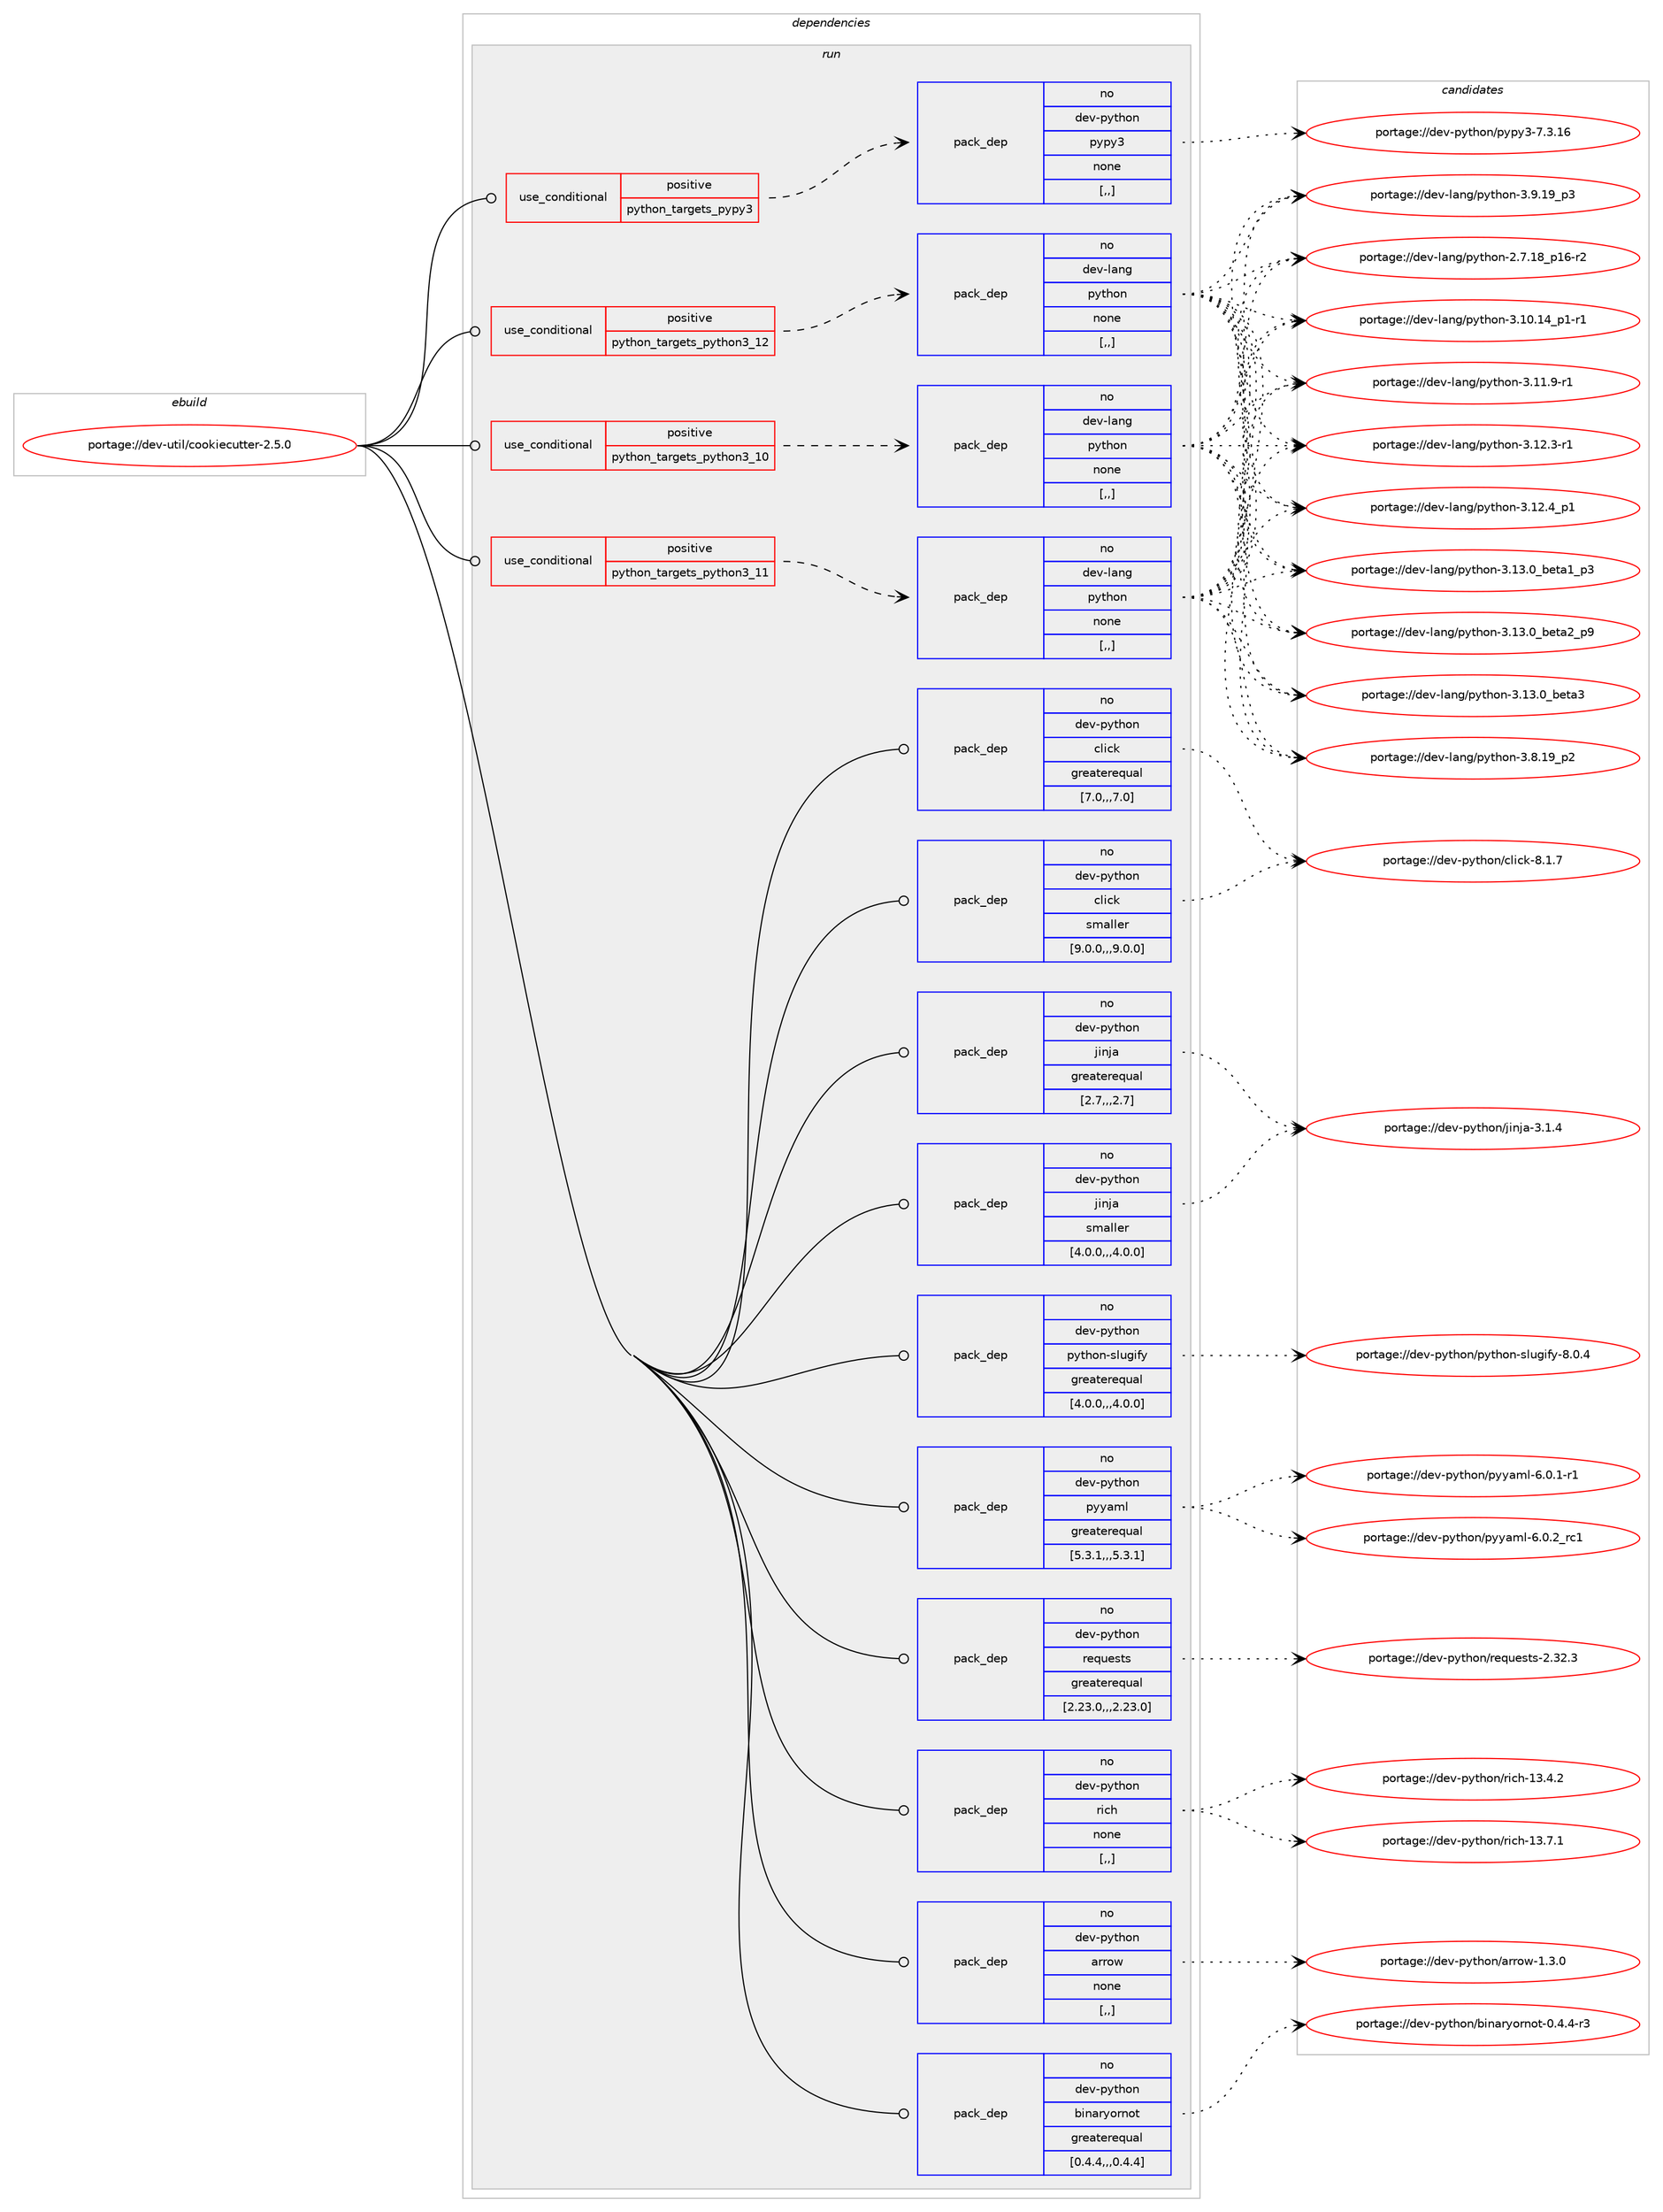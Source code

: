 digraph prolog {

# *************
# Graph options
# *************

newrank=true;
concentrate=true;
compound=true;
graph [rankdir=LR,fontname=Helvetica,fontsize=10,ranksep=1.5];#, ranksep=2.5, nodesep=0.2];
edge  [arrowhead=vee];
node  [fontname=Helvetica,fontsize=10];

# **********
# The ebuild
# **********

subgraph cluster_leftcol {
color=gray;
rank=same;
label=<<i>ebuild</i>>;
id [label="portage://dev-util/cookiecutter-2.5.0", color=red, width=4, href="../dev-util/cookiecutter-2.5.0.svg"];
}

# ****************
# The dependencies
# ****************

subgraph cluster_midcol {
color=gray;
label=<<i>dependencies</i>>;
subgraph cluster_compile {
fillcolor="#eeeeee";
style=filled;
label=<<i>compile</i>>;
}
subgraph cluster_compileandrun {
fillcolor="#eeeeee";
style=filled;
label=<<i>compile and run</i>>;
}
subgraph cluster_run {
fillcolor="#eeeeee";
style=filled;
label=<<i>run</i>>;
subgraph cond58144 {
dependency207869 [label=<<TABLE BORDER="0" CELLBORDER="1" CELLSPACING="0" CELLPADDING="4"><TR><TD ROWSPAN="3" CELLPADDING="10">use_conditional</TD></TR><TR><TD>positive</TD></TR><TR><TD>python_targets_pypy3</TD></TR></TABLE>>, shape=none, color=red];
subgraph pack148339 {
dependency207870 [label=<<TABLE BORDER="0" CELLBORDER="1" CELLSPACING="0" CELLPADDING="4" WIDTH="220"><TR><TD ROWSPAN="6" CELLPADDING="30">pack_dep</TD></TR><TR><TD WIDTH="110">no</TD></TR><TR><TD>dev-python</TD></TR><TR><TD>pypy3</TD></TR><TR><TD>none</TD></TR><TR><TD>[,,]</TD></TR></TABLE>>, shape=none, color=blue];
}
dependency207869:e -> dependency207870:w [weight=20,style="dashed",arrowhead="vee"];
}
id:e -> dependency207869:w [weight=20,style="solid",arrowhead="odot"];
subgraph cond58145 {
dependency207871 [label=<<TABLE BORDER="0" CELLBORDER="1" CELLSPACING="0" CELLPADDING="4"><TR><TD ROWSPAN="3" CELLPADDING="10">use_conditional</TD></TR><TR><TD>positive</TD></TR><TR><TD>python_targets_python3_10</TD></TR></TABLE>>, shape=none, color=red];
subgraph pack148340 {
dependency207872 [label=<<TABLE BORDER="0" CELLBORDER="1" CELLSPACING="0" CELLPADDING="4" WIDTH="220"><TR><TD ROWSPAN="6" CELLPADDING="30">pack_dep</TD></TR><TR><TD WIDTH="110">no</TD></TR><TR><TD>dev-lang</TD></TR><TR><TD>python</TD></TR><TR><TD>none</TD></TR><TR><TD>[,,]</TD></TR></TABLE>>, shape=none, color=blue];
}
dependency207871:e -> dependency207872:w [weight=20,style="dashed",arrowhead="vee"];
}
id:e -> dependency207871:w [weight=20,style="solid",arrowhead="odot"];
subgraph cond58146 {
dependency207873 [label=<<TABLE BORDER="0" CELLBORDER="1" CELLSPACING="0" CELLPADDING="4"><TR><TD ROWSPAN="3" CELLPADDING="10">use_conditional</TD></TR><TR><TD>positive</TD></TR><TR><TD>python_targets_python3_11</TD></TR></TABLE>>, shape=none, color=red];
subgraph pack148341 {
dependency207874 [label=<<TABLE BORDER="0" CELLBORDER="1" CELLSPACING="0" CELLPADDING="4" WIDTH="220"><TR><TD ROWSPAN="6" CELLPADDING="30">pack_dep</TD></TR><TR><TD WIDTH="110">no</TD></TR><TR><TD>dev-lang</TD></TR><TR><TD>python</TD></TR><TR><TD>none</TD></TR><TR><TD>[,,]</TD></TR></TABLE>>, shape=none, color=blue];
}
dependency207873:e -> dependency207874:w [weight=20,style="dashed",arrowhead="vee"];
}
id:e -> dependency207873:w [weight=20,style="solid",arrowhead="odot"];
subgraph cond58147 {
dependency207875 [label=<<TABLE BORDER="0" CELLBORDER="1" CELLSPACING="0" CELLPADDING="4"><TR><TD ROWSPAN="3" CELLPADDING="10">use_conditional</TD></TR><TR><TD>positive</TD></TR><TR><TD>python_targets_python3_12</TD></TR></TABLE>>, shape=none, color=red];
subgraph pack148342 {
dependency207876 [label=<<TABLE BORDER="0" CELLBORDER="1" CELLSPACING="0" CELLPADDING="4" WIDTH="220"><TR><TD ROWSPAN="6" CELLPADDING="30">pack_dep</TD></TR><TR><TD WIDTH="110">no</TD></TR><TR><TD>dev-lang</TD></TR><TR><TD>python</TD></TR><TR><TD>none</TD></TR><TR><TD>[,,]</TD></TR></TABLE>>, shape=none, color=blue];
}
dependency207875:e -> dependency207876:w [weight=20,style="dashed",arrowhead="vee"];
}
id:e -> dependency207875:w [weight=20,style="solid",arrowhead="odot"];
subgraph pack148343 {
dependency207877 [label=<<TABLE BORDER="0" CELLBORDER="1" CELLSPACING="0" CELLPADDING="4" WIDTH="220"><TR><TD ROWSPAN="6" CELLPADDING="30">pack_dep</TD></TR><TR><TD WIDTH="110">no</TD></TR><TR><TD>dev-python</TD></TR><TR><TD>arrow</TD></TR><TR><TD>none</TD></TR><TR><TD>[,,]</TD></TR></TABLE>>, shape=none, color=blue];
}
id:e -> dependency207877:w [weight=20,style="solid",arrowhead="odot"];
subgraph pack148344 {
dependency207878 [label=<<TABLE BORDER="0" CELLBORDER="1" CELLSPACING="0" CELLPADDING="4" WIDTH="220"><TR><TD ROWSPAN="6" CELLPADDING="30">pack_dep</TD></TR><TR><TD WIDTH="110">no</TD></TR><TR><TD>dev-python</TD></TR><TR><TD>binaryornot</TD></TR><TR><TD>greaterequal</TD></TR><TR><TD>[0.4.4,,,0.4.4]</TD></TR></TABLE>>, shape=none, color=blue];
}
id:e -> dependency207878:w [weight=20,style="solid",arrowhead="odot"];
subgraph pack148345 {
dependency207879 [label=<<TABLE BORDER="0" CELLBORDER="1" CELLSPACING="0" CELLPADDING="4" WIDTH="220"><TR><TD ROWSPAN="6" CELLPADDING="30">pack_dep</TD></TR><TR><TD WIDTH="110">no</TD></TR><TR><TD>dev-python</TD></TR><TR><TD>click</TD></TR><TR><TD>greaterequal</TD></TR><TR><TD>[7.0,,,7.0]</TD></TR></TABLE>>, shape=none, color=blue];
}
id:e -> dependency207879:w [weight=20,style="solid",arrowhead="odot"];
subgraph pack148346 {
dependency207880 [label=<<TABLE BORDER="0" CELLBORDER="1" CELLSPACING="0" CELLPADDING="4" WIDTH="220"><TR><TD ROWSPAN="6" CELLPADDING="30">pack_dep</TD></TR><TR><TD WIDTH="110">no</TD></TR><TR><TD>dev-python</TD></TR><TR><TD>click</TD></TR><TR><TD>smaller</TD></TR><TR><TD>[9.0.0,,,9.0.0]</TD></TR></TABLE>>, shape=none, color=blue];
}
id:e -> dependency207880:w [weight=20,style="solid",arrowhead="odot"];
subgraph pack148347 {
dependency207881 [label=<<TABLE BORDER="0" CELLBORDER="1" CELLSPACING="0" CELLPADDING="4" WIDTH="220"><TR><TD ROWSPAN="6" CELLPADDING="30">pack_dep</TD></TR><TR><TD WIDTH="110">no</TD></TR><TR><TD>dev-python</TD></TR><TR><TD>jinja</TD></TR><TR><TD>greaterequal</TD></TR><TR><TD>[2.7,,,2.7]</TD></TR></TABLE>>, shape=none, color=blue];
}
id:e -> dependency207881:w [weight=20,style="solid",arrowhead="odot"];
subgraph pack148348 {
dependency207882 [label=<<TABLE BORDER="0" CELLBORDER="1" CELLSPACING="0" CELLPADDING="4" WIDTH="220"><TR><TD ROWSPAN="6" CELLPADDING="30">pack_dep</TD></TR><TR><TD WIDTH="110">no</TD></TR><TR><TD>dev-python</TD></TR><TR><TD>jinja</TD></TR><TR><TD>smaller</TD></TR><TR><TD>[4.0.0,,,4.0.0]</TD></TR></TABLE>>, shape=none, color=blue];
}
id:e -> dependency207882:w [weight=20,style="solid",arrowhead="odot"];
subgraph pack148349 {
dependency207883 [label=<<TABLE BORDER="0" CELLBORDER="1" CELLSPACING="0" CELLPADDING="4" WIDTH="220"><TR><TD ROWSPAN="6" CELLPADDING="30">pack_dep</TD></TR><TR><TD WIDTH="110">no</TD></TR><TR><TD>dev-python</TD></TR><TR><TD>python-slugify</TD></TR><TR><TD>greaterequal</TD></TR><TR><TD>[4.0.0,,,4.0.0]</TD></TR></TABLE>>, shape=none, color=blue];
}
id:e -> dependency207883:w [weight=20,style="solid",arrowhead="odot"];
subgraph pack148350 {
dependency207884 [label=<<TABLE BORDER="0" CELLBORDER="1" CELLSPACING="0" CELLPADDING="4" WIDTH="220"><TR><TD ROWSPAN="6" CELLPADDING="30">pack_dep</TD></TR><TR><TD WIDTH="110">no</TD></TR><TR><TD>dev-python</TD></TR><TR><TD>pyyaml</TD></TR><TR><TD>greaterequal</TD></TR><TR><TD>[5.3.1,,,5.3.1]</TD></TR></TABLE>>, shape=none, color=blue];
}
id:e -> dependency207884:w [weight=20,style="solid",arrowhead="odot"];
subgraph pack148351 {
dependency207885 [label=<<TABLE BORDER="0" CELLBORDER="1" CELLSPACING="0" CELLPADDING="4" WIDTH="220"><TR><TD ROWSPAN="6" CELLPADDING="30">pack_dep</TD></TR><TR><TD WIDTH="110">no</TD></TR><TR><TD>dev-python</TD></TR><TR><TD>requests</TD></TR><TR><TD>greaterequal</TD></TR><TR><TD>[2.23.0,,,2.23.0]</TD></TR></TABLE>>, shape=none, color=blue];
}
id:e -> dependency207885:w [weight=20,style="solid",arrowhead="odot"];
subgraph pack148352 {
dependency207886 [label=<<TABLE BORDER="0" CELLBORDER="1" CELLSPACING="0" CELLPADDING="4" WIDTH="220"><TR><TD ROWSPAN="6" CELLPADDING="30">pack_dep</TD></TR><TR><TD WIDTH="110">no</TD></TR><TR><TD>dev-python</TD></TR><TR><TD>rich</TD></TR><TR><TD>none</TD></TR><TR><TD>[,,]</TD></TR></TABLE>>, shape=none, color=blue];
}
id:e -> dependency207886:w [weight=20,style="solid",arrowhead="odot"];
}
}

# **************
# The candidates
# **************

subgraph cluster_choices {
rank=same;
color=gray;
label=<<i>candidates</i>>;

subgraph choice148339 {
color=black;
nodesep=1;
choice10010111845112121116104111110471121211121215145554651464954 [label="portage://dev-python/pypy3-7.3.16", color=red, width=4,href="../dev-python/pypy3-7.3.16.svg"];
dependency207870:e -> choice10010111845112121116104111110471121211121215145554651464954:w [style=dotted,weight="100"];
}
subgraph choice148340 {
color=black;
nodesep=1;
choice100101118451089711010347112121116104111110455046554649569511249544511450 [label="portage://dev-lang/python-2.7.18_p16-r2", color=red, width=4,href="../dev-lang/python-2.7.18_p16-r2.svg"];
choice100101118451089711010347112121116104111110455146494846495295112494511449 [label="portage://dev-lang/python-3.10.14_p1-r1", color=red, width=4,href="../dev-lang/python-3.10.14_p1-r1.svg"];
choice100101118451089711010347112121116104111110455146494946574511449 [label="portage://dev-lang/python-3.11.9-r1", color=red, width=4,href="../dev-lang/python-3.11.9-r1.svg"];
choice100101118451089711010347112121116104111110455146495046514511449 [label="portage://dev-lang/python-3.12.3-r1", color=red, width=4,href="../dev-lang/python-3.12.3-r1.svg"];
choice100101118451089711010347112121116104111110455146495046529511249 [label="portage://dev-lang/python-3.12.4_p1", color=red, width=4,href="../dev-lang/python-3.12.4_p1.svg"];
choice10010111845108971101034711212111610411111045514649514648959810111697499511251 [label="portage://dev-lang/python-3.13.0_beta1_p3", color=red, width=4,href="../dev-lang/python-3.13.0_beta1_p3.svg"];
choice10010111845108971101034711212111610411111045514649514648959810111697509511257 [label="portage://dev-lang/python-3.13.0_beta2_p9", color=red, width=4,href="../dev-lang/python-3.13.0_beta2_p9.svg"];
choice1001011184510897110103471121211161041111104551464951464895981011169751 [label="portage://dev-lang/python-3.13.0_beta3", color=red, width=4,href="../dev-lang/python-3.13.0_beta3.svg"];
choice100101118451089711010347112121116104111110455146564649579511250 [label="portage://dev-lang/python-3.8.19_p2", color=red, width=4,href="../dev-lang/python-3.8.19_p2.svg"];
choice100101118451089711010347112121116104111110455146574649579511251 [label="portage://dev-lang/python-3.9.19_p3", color=red, width=4,href="../dev-lang/python-3.9.19_p3.svg"];
dependency207872:e -> choice100101118451089711010347112121116104111110455046554649569511249544511450:w [style=dotted,weight="100"];
dependency207872:e -> choice100101118451089711010347112121116104111110455146494846495295112494511449:w [style=dotted,weight="100"];
dependency207872:e -> choice100101118451089711010347112121116104111110455146494946574511449:w [style=dotted,weight="100"];
dependency207872:e -> choice100101118451089711010347112121116104111110455146495046514511449:w [style=dotted,weight="100"];
dependency207872:e -> choice100101118451089711010347112121116104111110455146495046529511249:w [style=dotted,weight="100"];
dependency207872:e -> choice10010111845108971101034711212111610411111045514649514648959810111697499511251:w [style=dotted,weight="100"];
dependency207872:e -> choice10010111845108971101034711212111610411111045514649514648959810111697509511257:w [style=dotted,weight="100"];
dependency207872:e -> choice1001011184510897110103471121211161041111104551464951464895981011169751:w [style=dotted,weight="100"];
dependency207872:e -> choice100101118451089711010347112121116104111110455146564649579511250:w [style=dotted,weight="100"];
dependency207872:e -> choice100101118451089711010347112121116104111110455146574649579511251:w [style=dotted,weight="100"];
}
subgraph choice148341 {
color=black;
nodesep=1;
choice100101118451089711010347112121116104111110455046554649569511249544511450 [label="portage://dev-lang/python-2.7.18_p16-r2", color=red, width=4,href="../dev-lang/python-2.7.18_p16-r2.svg"];
choice100101118451089711010347112121116104111110455146494846495295112494511449 [label="portage://dev-lang/python-3.10.14_p1-r1", color=red, width=4,href="../dev-lang/python-3.10.14_p1-r1.svg"];
choice100101118451089711010347112121116104111110455146494946574511449 [label="portage://dev-lang/python-3.11.9-r1", color=red, width=4,href="../dev-lang/python-3.11.9-r1.svg"];
choice100101118451089711010347112121116104111110455146495046514511449 [label="portage://dev-lang/python-3.12.3-r1", color=red, width=4,href="../dev-lang/python-3.12.3-r1.svg"];
choice100101118451089711010347112121116104111110455146495046529511249 [label="portage://dev-lang/python-3.12.4_p1", color=red, width=4,href="../dev-lang/python-3.12.4_p1.svg"];
choice10010111845108971101034711212111610411111045514649514648959810111697499511251 [label="portage://dev-lang/python-3.13.0_beta1_p3", color=red, width=4,href="../dev-lang/python-3.13.0_beta1_p3.svg"];
choice10010111845108971101034711212111610411111045514649514648959810111697509511257 [label="portage://dev-lang/python-3.13.0_beta2_p9", color=red, width=4,href="../dev-lang/python-3.13.0_beta2_p9.svg"];
choice1001011184510897110103471121211161041111104551464951464895981011169751 [label="portage://dev-lang/python-3.13.0_beta3", color=red, width=4,href="../dev-lang/python-3.13.0_beta3.svg"];
choice100101118451089711010347112121116104111110455146564649579511250 [label="portage://dev-lang/python-3.8.19_p2", color=red, width=4,href="../dev-lang/python-3.8.19_p2.svg"];
choice100101118451089711010347112121116104111110455146574649579511251 [label="portage://dev-lang/python-3.9.19_p3", color=red, width=4,href="../dev-lang/python-3.9.19_p3.svg"];
dependency207874:e -> choice100101118451089711010347112121116104111110455046554649569511249544511450:w [style=dotted,weight="100"];
dependency207874:e -> choice100101118451089711010347112121116104111110455146494846495295112494511449:w [style=dotted,weight="100"];
dependency207874:e -> choice100101118451089711010347112121116104111110455146494946574511449:w [style=dotted,weight="100"];
dependency207874:e -> choice100101118451089711010347112121116104111110455146495046514511449:w [style=dotted,weight="100"];
dependency207874:e -> choice100101118451089711010347112121116104111110455146495046529511249:w [style=dotted,weight="100"];
dependency207874:e -> choice10010111845108971101034711212111610411111045514649514648959810111697499511251:w [style=dotted,weight="100"];
dependency207874:e -> choice10010111845108971101034711212111610411111045514649514648959810111697509511257:w [style=dotted,weight="100"];
dependency207874:e -> choice1001011184510897110103471121211161041111104551464951464895981011169751:w [style=dotted,weight="100"];
dependency207874:e -> choice100101118451089711010347112121116104111110455146564649579511250:w [style=dotted,weight="100"];
dependency207874:e -> choice100101118451089711010347112121116104111110455146574649579511251:w [style=dotted,weight="100"];
}
subgraph choice148342 {
color=black;
nodesep=1;
choice100101118451089711010347112121116104111110455046554649569511249544511450 [label="portage://dev-lang/python-2.7.18_p16-r2", color=red, width=4,href="../dev-lang/python-2.7.18_p16-r2.svg"];
choice100101118451089711010347112121116104111110455146494846495295112494511449 [label="portage://dev-lang/python-3.10.14_p1-r1", color=red, width=4,href="../dev-lang/python-3.10.14_p1-r1.svg"];
choice100101118451089711010347112121116104111110455146494946574511449 [label="portage://dev-lang/python-3.11.9-r1", color=red, width=4,href="../dev-lang/python-3.11.9-r1.svg"];
choice100101118451089711010347112121116104111110455146495046514511449 [label="portage://dev-lang/python-3.12.3-r1", color=red, width=4,href="../dev-lang/python-3.12.3-r1.svg"];
choice100101118451089711010347112121116104111110455146495046529511249 [label="portage://dev-lang/python-3.12.4_p1", color=red, width=4,href="../dev-lang/python-3.12.4_p1.svg"];
choice10010111845108971101034711212111610411111045514649514648959810111697499511251 [label="portage://dev-lang/python-3.13.0_beta1_p3", color=red, width=4,href="../dev-lang/python-3.13.0_beta1_p3.svg"];
choice10010111845108971101034711212111610411111045514649514648959810111697509511257 [label="portage://dev-lang/python-3.13.0_beta2_p9", color=red, width=4,href="../dev-lang/python-3.13.0_beta2_p9.svg"];
choice1001011184510897110103471121211161041111104551464951464895981011169751 [label="portage://dev-lang/python-3.13.0_beta3", color=red, width=4,href="../dev-lang/python-3.13.0_beta3.svg"];
choice100101118451089711010347112121116104111110455146564649579511250 [label="portage://dev-lang/python-3.8.19_p2", color=red, width=4,href="../dev-lang/python-3.8.19_p2.svg"];
choice100101118451089711010347112121116104111110455146574649579511251 [label="portage://dev-lang/python-3.9.19_p3", color=red, width=4,href="../dev-lang/python-3.9.19_p3.svg"];
dependency207876:e -> choice100101118451089711010347112121116104111110455046554649569511249544511450:w [style=dotted,weight="100"];
dependency207876:e -> choice100101118451089711010347112121116104111110455146494846495295112494511449:w [style=dotted,weight="100"];
dependency207876:e -> choice100101118451089711010347112121116104111110455146494946574511449:w [style=dotted,weight="100"];
dependency207876:e -> choice100101118451089711010347112121116104111110455146495046514511449:w [style=dotted,weight="100"];
dependency207876:e -> choice100101118451089711010347112121116104111110455146495046529511249:w [style=dotted,weight="100"];
dependency207876:e -> choice10010111845108971101034711212111610411111045514649514648959810111697499511251:w [style=dotted,weight="100"];
dependency207876:e -> choice10010111845108971101034711212111610411111045514649514648959810111697509511257:w [style=dotted,weight="100"];
dependency207876:e -> choice1001011184510897110103471121211161041111104551464951464895981011169751:w [style=dotted,weight="100"];
dependency207876:e -> choice100101118451089711010347112121116104111110455146564649579511250:w [style=dotted,weight="100"];
dependency207876:e -> choice100101118451089711010347112121116104111110455146574649579511251:w [style=dotted,weight="100"];
}
subgraph choice148343 {
color=black;
nodesep=1;
choice100101118451121211161041111104797114114111119454946514648 [label="portage://dev-python/arrow-1.3.0", color=red, width=4,href="../dev-python/arrow-1.3.0.svg"];
dependency207877:e -> choice100101118451121211161041111104797114114111119454946514648:w [style=dotted,weight="100"];
}
subgraph choice148344 {
color=black;
nodesep=1;
choice100101118451121211161041111104798105110971141211111141101111164548465246524511451 [label="portage://dev-python/binaryornot-0.4.4-r3", color=red, width=4,href="../dev-python/binaryornot-0.4.4-r3.svg"];
dependency207878:e -> choice100101118451121211161041111104798105110971141211111141101111164548465246524511451:w [style=dotted,weight="100"];
}
subgraph choice148345 {
color=black;
nodesep=1;
choice10010111845112121116104111110479910810599107455646494655 [label="portage://dev-python/click-8.1.7", color=red, width=4,href="../dev-python/click-8.1.7.svg"];
dependency207879:e -> choice10010111845112121116104111110479910810599107455646494655:w [style=dotted,weight="100"];
}
subgraph choice148346 {
color=black;
nodesep=1;
choice10010111845112121116104111110479910810599107455646494655 [label="portage://dev-python/click-8.1.7", color=red, width=4,href="../dev-python/click-8.1.7.svg"];
dependency207880:e -> choice10010111845112121116104111110479910810599107455646494655:w [style=dotted,weight="100"];
}
subgraph choice148347 {
color=black;
nodesep=1;
choice100101118451121211161041111104710610511010697455146494652 [label="portage://dev-python/jinja-3.1.4", color=red, width=4,href="../dev-python/jinja-3.1.4.svg"];
dependency207881:e -> choice100101118451121211161041111104710610511010697455146494652:w [style=dotted,weight="100"];
}
subgraph choice148348 {
color=black;
nodesep=1;
choice100101118451121211161041111104710610511010697455146494652 [label="portage://dev-python/jinja-3.1.4", color=red, width=4,href="../dev-python/jinja-3.1.4.svg"];
dependency207882:e -> choice100101118451121211161041111104710610511010697455146494652:w [style=dotted,weight="100"];
}
subgraph choice148349 {
color=black;
nodesep=1;
choice100101118451121211161041111104711212111610411111045115108117103105102121455646484652 [label="portage://dev-python/python-slugify-8.0.4", color=red, width=4,href="../dev-python/python-slugify-8.0.4.svg"];
dependency207883:e -> choice100101118451121211161041111104711212111610411111045115108117103105102121455646484652:w [style=dotted,weight="100"];
}
subgraph choice148350 {
color=black;
nodesep=1;
choice1001011184511212111610411111047112121121971091084554464846494511449 [label="portage://dev-python/pyyaml-6.0.1-r1", color=red, width=4,href="../dev-python/pyyaml-6.0.1-r1.svg"];
choice100101118451121211161041111104711212112197109108455446484650951149949 [label="portage://dev-python/pyyaml-6.0.2_rc1", color=red, width=4,href="../dev-python/pyyaml-6.0.2_rc1.svg"];
dependency207884:e -> choice1001011184511212111610411111047112121121971091084554464846494511449:w [style=dotted,weight="100"];
dependency207884:e -> choice100101118451121211161041111104711212112197109108455446484650951149949:w [style=dotted,weight="100"];
}
subgraph choice148351 {
color=black;
nodesep=1;
choice100101118451121211161041111104711410111311710111511611545504651504651 [label="portage://dev-python/requests-2.32.3", color=red, width=4,href="../dev-python/requests-2.32.3.svg"];
dependency207885:e -> choice100101118451121211161041111104711410111311710111511611545504651504651:w [style=dotted,weight="100"];
}
subgraph choice148352 {
color=black;
nodesep=1;
choice10010111845112121116104111110471141059910445495146524650 [label="portage://dev-python/rich-13.4.2", color=red, width=4,href="../dev-python/rich-13.4.2.svg"];
choice10010111845112121116104111110471141059910445495146554649 [label="portage://dev-python/rich-13.7.1", color=red, width=4,href="../dev-python/rich-13.7.1.svg"];
dependency207886:e -> choice10010111845112121116104111110471141059910445495146524650:w [style=dotted,weight="100"];
dependency207886:e -> choice10010111845112121116104111110471141059910445495146554649:w [style=dotted,weight="100"];
}
}

}
